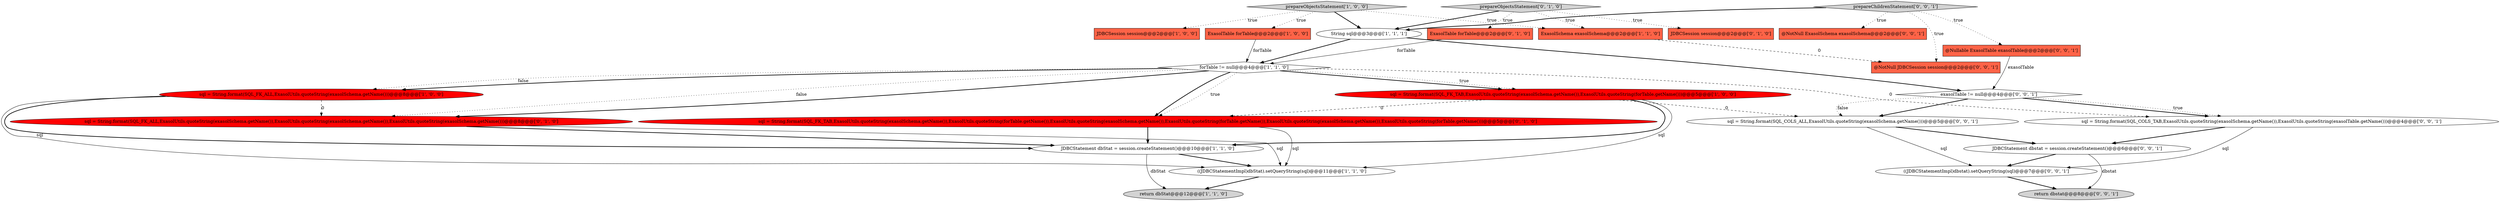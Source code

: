 digraph {
17 [style = filled, label = "@Nullable ExasolTable exasolTable@@@2@@@['0', '0', '1']", fillcolor = tomato, shape = box image = "AAA0AAABBB3BBB"];
8 [style = filled, label = "prepareObjectsStatement['1', '0', '0']", fillcolor = lightgray, shape = diamond image = "AAA0AAABBB1BBB"];
12 [style = filled, label = "prepareObjectsStatement['0', '1', '0']", fillcolor = lightgray, shape = diamond image = "AAA0AAABBB2BBB"];
5 [style = filled, label = "return dbStat@@@12@@@['1', '1', '0']", fillcolor = lightgray, shape = ellipse image = "AAA0AAABBB1BBB"];
18 [style = filled, label = "((JDBCStatementImpl)dbstat).setQueryString(sql)@@@7@@@['0', '0', '1']", fillcolor = white, shape = ellipse image = "AAA0AAABBB3BBB"];
24 [style = filled, label = "return dbstat@@@8@@@['0', '0', '1']", fillcolor = lightgray, shape = ellipse image = "AAA0AAABBB3BBB"];
10 [style = filled, label = "sql = String.format(SQL_FK_TAB,ExasolUtils.quoteString(exasolSchema.getName()),ExasolUtils.quoteString(forTable.getName()))@@@5@@@['1', '0', '0']", fillcolor = red, shape = ellipse image = "AAA1AAABBB1BBB"];
0 [style = filled, label = "JDBCSession session@@@2@@@['1', '0', '0']", fillcolor = tomato, shape = box image = "AAA0AAABBB1BBB"];
1 [style = filled, label = "sql = String.format(SQL_FK_ALL,ExasolUtils.quoteString(exasolSchema.getName()))@@@8@@@['1', '0', '0']", fillcolor = red, shape = ellipse image = "AAA1AAABBB1BBB"];
22 [style = filled, label = "sql = String.format(SQL_COLS_TAB,ExasolUtils.quoteString(exasolSchema.getName()),ExasolUtils.quoteString(exasolTable.getName()))@@@4@@@['0', '0', '1']", fillcolor = white, shape = ellipse image = "AAA0AAABBB3BBB"];
16 [style = filled, label = "@NotNull ExasolSchema exasolSchema@@@2@@@['0', '0', '1']", fillcolor = tomato, shape = box image = "AAA0AAABBB3BBB"];
4 [style = filled, label = "((JDBCStatementImpl)dbStat).setQueryString(sql)@@@11@@@['1', '1', '0']", fillcolor = white, shape = ellipse image = "AAA0AAABBB1BBB"];
7 [style = filled, label = "ExasolSchema exasolSchema@@@2@@@['1', '1', '0']", fillcolor = tomato, shape = box image = "AAA0AAABBB1BBB"];
2 [style = filled, label = "ExasolTable forTable@@@2@@@['1', '0', '0']", fillcolor = tomato, shape = box image = "AAA0AAABBB1BBB"];
6 [style = filled, label = "String sql@@@3@@@['1', '1', '1']", fillcolor = white, shape = ellipse image = "AAA0AAABBB1BBB"];
20 [style = filled, label = "exasolTable != null@@@4@@@['0', '0', '1']", fillcolor = white, shape = diamond image = "AAA0AAABBB3BBB"];
14 [style = filled, label = "JDBCSession session@@@2@@@['0', '1', '0']", fillcolor = tomato, shape = box image = "AAA0AAABBB2BBB"];
11 [style = filled, label = "ExasolTable forTable@@@2@@@['0', '1', '0']", fillcolor = tomato, shape = box image = "AAA0AAABBB2BBB"];
3 [style = filled, label = "JDBCStatement dbStat = session.createStatement()@@@10@@@['1', '1', '0']", fillcolor = white, shape = ellipse image = "AAA0AAABBB1BBB"];
9 [style = filled, label = "forTable != null@@@4@@@['1', '1', '0']", fillcolor = white, shape = diamond image = "AAA0AAABBB1BBB"];
21 [style = filled, label = "prepareChildrenStatement['0', '0', '1']", fillcolor = lightgray, shape = diamond image = "AAA0AAABBB3BBB"];
25 [style = filled, label = "@NotNull JDBCSession session@@@2@@@['0', '0', '1']", fillcolor = tomato, shape = box image = "AAA0AAABBB3BBB"];
13 [style = filled, label = "sql = String.format(SQL_FK_ALL,ExasolUtils.quoteString(exasolSchema.getName()),ExasolUtils.quoteString(exasolSchema.getName()),ExasolUtils.quoteString(exasolSchema.getName()))@@@8@@@['0', '1', '0']", fillcolor = red, shape = ellipse image = "AAA1AAABBB2BBB"];
15 [style = filled, label = "sql = String.format(SQL_FK_TAB,ExasolUtils.quoteString(exasolSchema.getName()),ExasolUtils.quoteString(forTable.getName()),ExasolUtils.quoteString(exasolSchema.getName()),ExasolUtils.quoteString(forTable.getName()),ExasolUtils.quoteString(exasolSchema.getName()),ExasolUtils.quoteString(forTable.getName()))@@@5@@@['0', '1', '0']", fillcolor = red, shape = ellipse image = "AAA1AAABBB2BBB"];
23 [style = filled, label = "JDBCStatement dbstat = session.createStatement()@@@6@@@['0', '0', '1']", fillcolor = white, shape = ellipse image = "AAA0AAABBB3BBB"];
19 [style = filled, label = "sql = String.format(SQL_COLS_ALL,ExasolUtils.quoteString(exasolSchema.getName()))@@@5@@@['0', '0', '1']", fillcolor = white, shape = ellipse image = "AAA0AAABBB3BBB"];
10->15 [style = dashed, label="0"];
19->18 [style = solid, label="sql"];
18->24 [style = bold, label=""];
17->20 [style = solid, label="exasolTable"];
21->6 [style = bold, label=""];
10->19 [style = dashed, label="0"];
8->2 [style = dotted, label="true"];
22->18 [style = solid, label="sql"];
1->3 [style = bold, label=""];
15->4 [style = solid, label="sql"];
8->7 [style = dotted, label="true"];
10->3 [style = bold, label=""];
9->22 [style = dashed, label="0"];
8->6 [style = bold, label=""];
21->17 [style = dotted, label="true"];
9->10 [style = bold, label=""];
9->13 [style = dotted, label="false"];
15->3 [style = bold, label=""];
12->6 [style = bold, label=""];
3->4 [style = bold, label=""];
2->9 [style = solid, label="forTable"];
22->23 [style = bold, label=""];
11->9 [style = solid, label="forTable"];
20->22 [style = bold, label=""];
12->11 [style = dotted, label="true"];
1->13 [style = dashed, label="0"];
6->20 [style = bold, label=""];
21->25 [style = dotted, label="true"];
12->14 [style = dotted, label="true"];
10->4 [style = solid, label="sql"];
13->3 [style = bold, label=""];
13->4 [style = solid, label="sql"];
3->5 [style = solid, label="dbStat"];
23->24 [style = solid, label="dbstat"];
9->15 [style = bold, label=""];
19->23 [style = bold, label=""];
7->25 [style = dashed, label="0"];
8->0 [style = dotted, label="true"];
9->15 [style = dotted, label="true"];
20->22 [style = dotted, label="true"];
1->4 [style = solid, label="sql"];
20->19 [style = dotted, label="false"];
21->16 [style = dotted, label="true"];
6->9 [style = bold, label=""];
9->1 [style = bold, label=""];
20->19 [style = bold, label=""];
12->7 [style = dotted, label="true"];
9->10 [style = dotted, label="true"];
4->5 [style = bold, label=""];
23->18 [style = bold, label=""];
9->13 [style = bold, label=""];
9->1 [style = dotted, label="false"];
}
